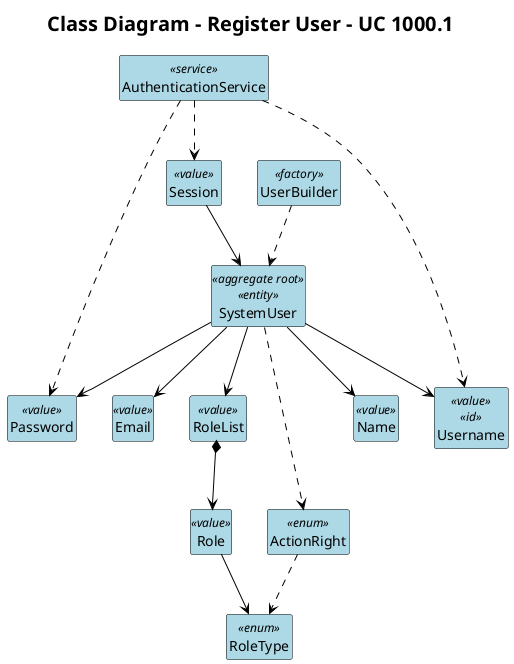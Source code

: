 @startuml

title <size:20>Class Diagram - Register User - UC 1000.1</size>

hide methods
hide circle
hide attributes
skinparam packageStyle rect

skinparam class {
    BackgroundColor LightBlue
    ArrowColor Black
    BorderColor Black
    FontColor Black
    FontSize 14
}
skinparam relationship {
    ArrowColor Black
    ArrowFontColor Black
    ArrowFontSize 14
}

class AuthenticationService <<service>>
class Session <<value>>
class Username <<value>><<id>>
class Password <<value>>
class SystemUser <<aggregate root>><<entity>>
class Name <<value>>
class UserBuilder <<factory>>
class Email<<value>>
class RoleList <<value>>
class Role <<value>>
class RoleType <<enum>>
class ActionRight <<enum>>



AuthenticationService ..> Session
AuthenticationService ..> Username
AuthenticationService ..> Password
UserBuilder ..> SystemUser
SystemUser ..> ActionRight
ActionRight ..> RoleType

Session --> SystemUser
SystemUser --> Username
SystemUser --> Password
SystemUser --> Name
SystemUser --> Email
SystemUser --> RoleList
Role --> RoleType
RoleList *--> Role






@enduml
